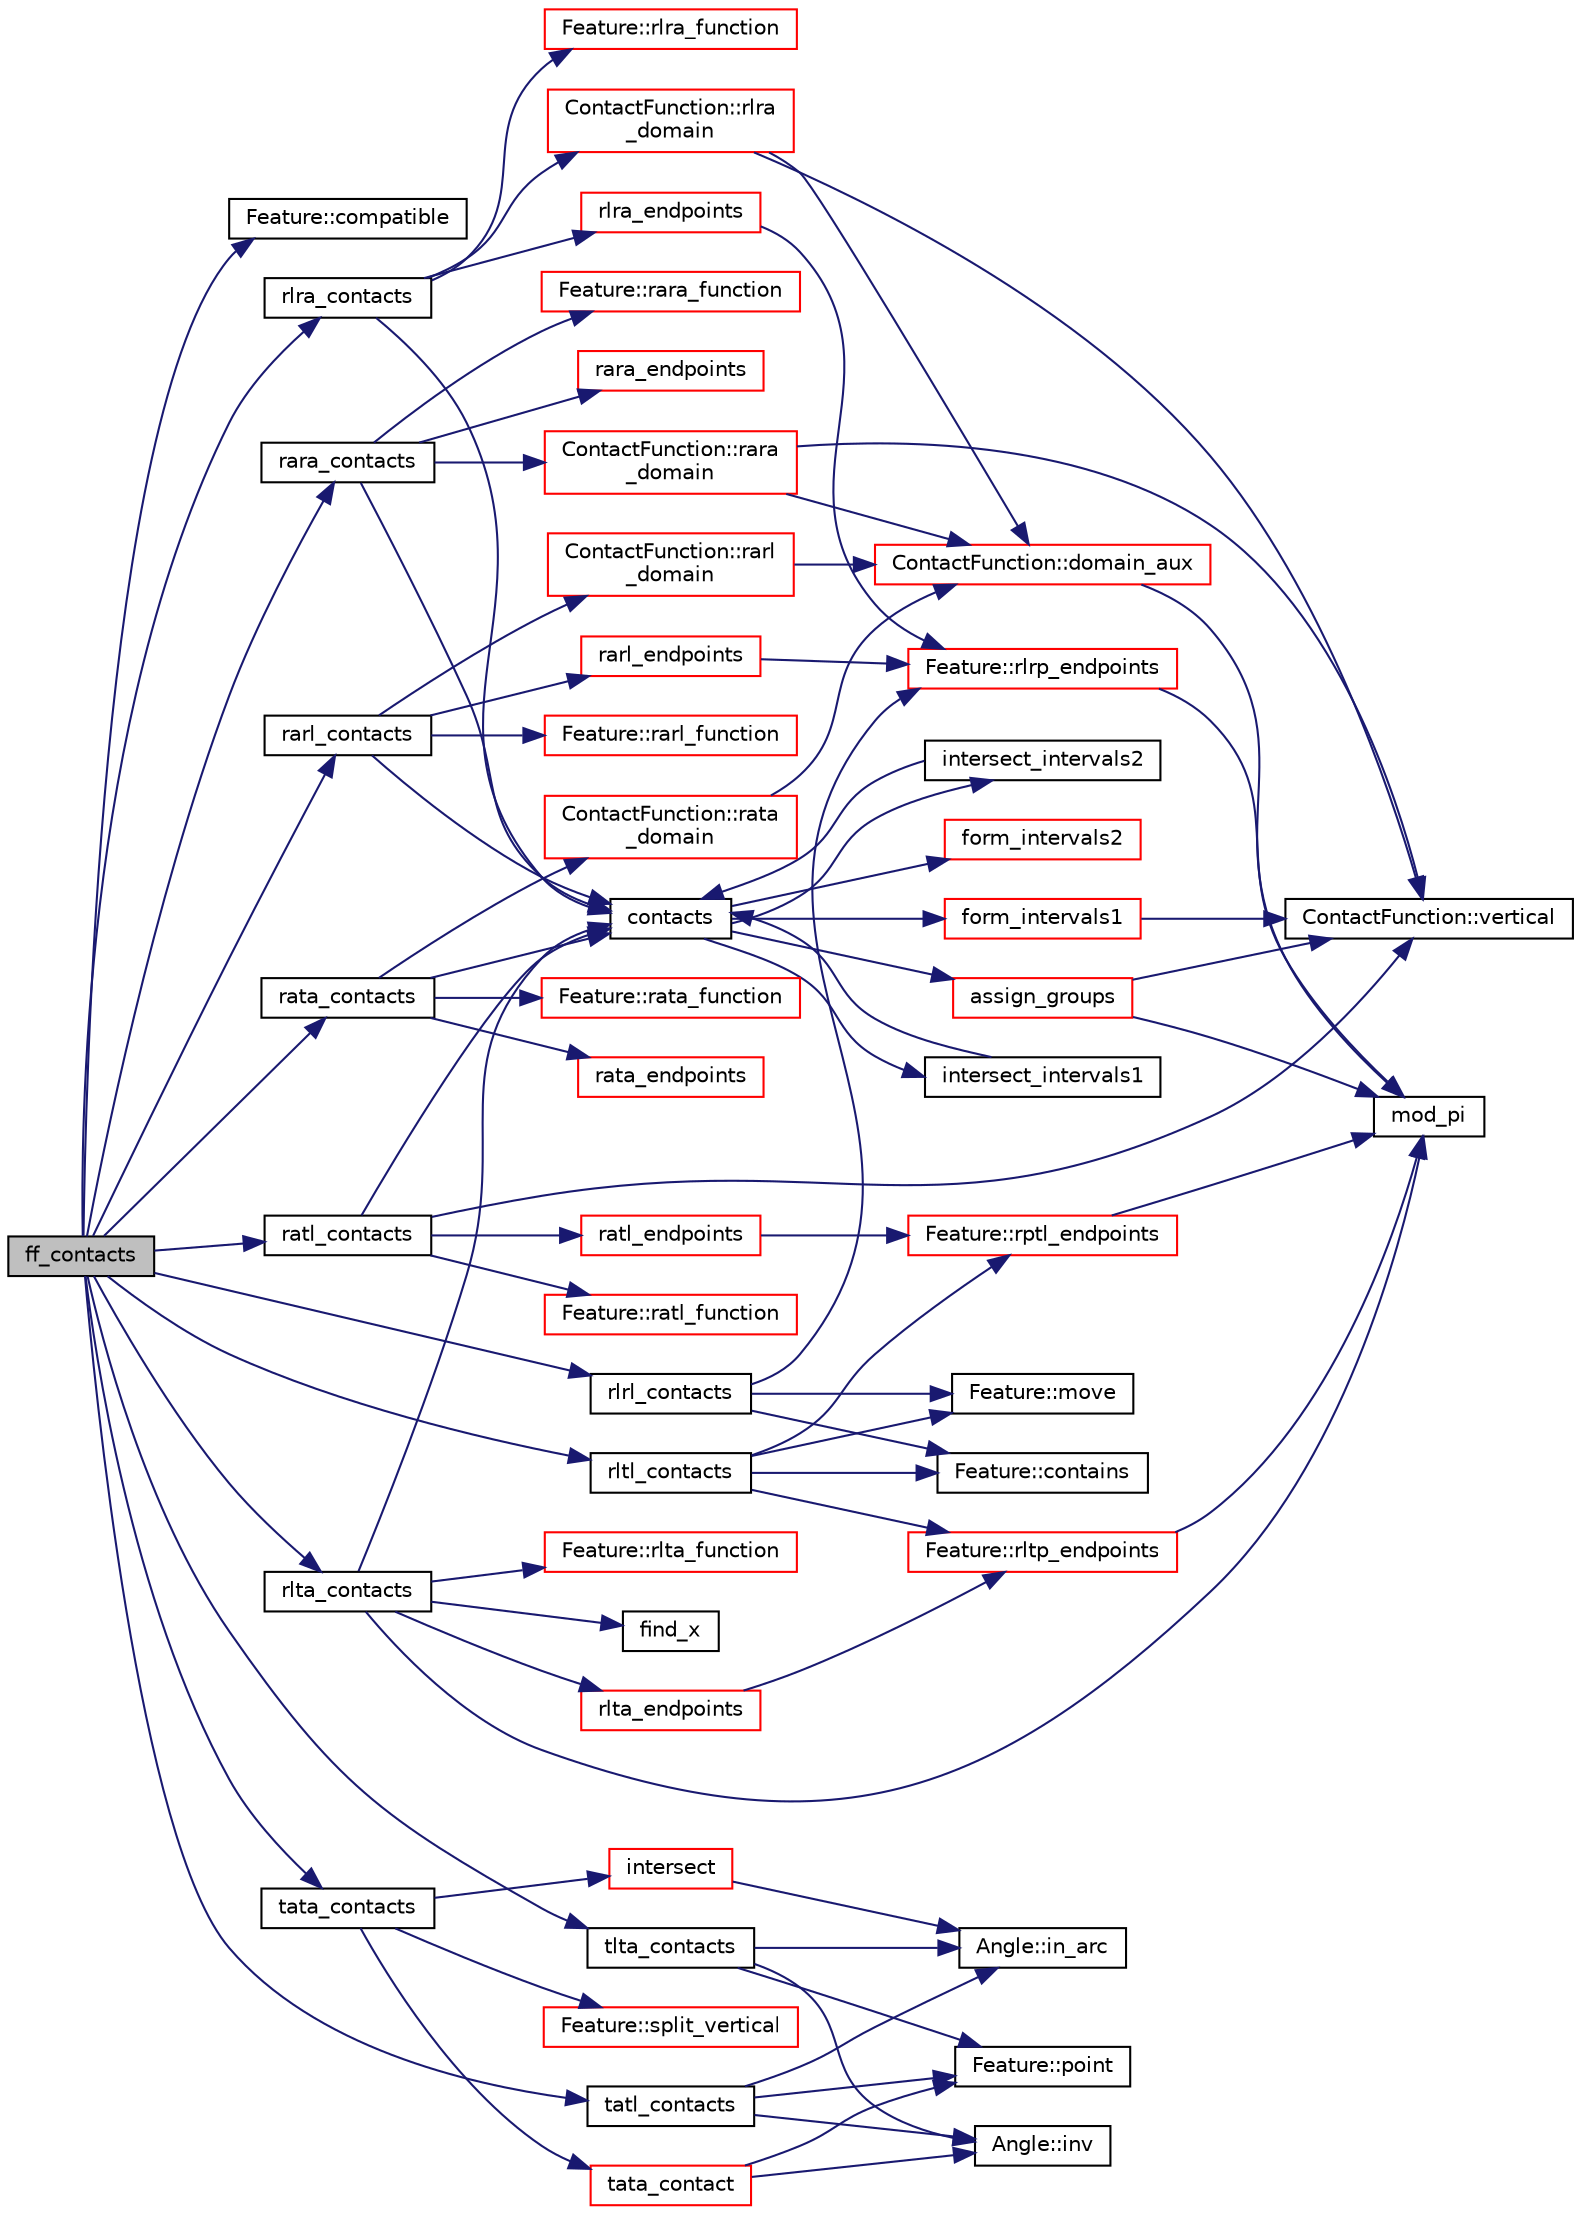 digraph "ff_contacts"
{
 // LATEX_PDF_SIZE
  edge [fontname="Helvetica",fontsize="10",labelfontname="Helvetica",labelfontsize="10"];
  node [fontname="Helvetica",fontsize="10",shape=record];
  rankdir="LR";
  Node1 [label="ff_contacts",height=0.2,width=0.4,color="black", fillcolor="grey75", style="filled", fontcolor="black",tooltip=" "];
  Node1 -> Node2 [color="midnightblue",fontsize="10",style="solid",fontname="Helvetica"];
  Node2 [label="Feature::compatible",height=0.2,width=0.4,color="black", fillcolor="white", style="filled",URL="$d7/d76/class_feature.html#a558bb7cbbf38756b664226c4033ea841",tooltip=" "];
  Node1 -> Node3 [color="midnightblue",fontsize="10",style="solid",fontname="Helvetica"];
  Node3 [label="rara_contacts",height=0.2,width=0.4,color="black", fillcolor="white", style="filled",URL="$d6/d39/cs_8_c.html#ab8e3c2493ba1d053ad71df202e6756ac",tooltip=" "];
  Node3 -> Node4 [color="midnightblue",fontsize="10",style="solid",fontname="Helvetica"];
  Node4 [label="contacts",height=0.2,width=0.4,color="black", fillcolor="white", style="filled",URL="$d6/d39/cs_8_c.html#abcd699cfbf8e64e6e6bb76bd8dda4579",tooltip=" "];
  Node4 -> Node5 [color="midnightblue",fontsize="10",style="solid",fontname="Helvetica"];
  Node5 [label="assign_groups",height=0.2,width=0.4,color="red", fillcolor="white", style="filled",URL="$d6/d39/cs_8_c.html#ae2d6005c9e2d3cb6672f64ff3126a498",tooltip=" "];
  Node5 -> Node9 [color="midnightblue",fontsize="10",style="solid",fontname="Helvetica"];
  Node9 [label="mod_pi",height=0.2,width=0.4,color="black", fillcolor="white", style="filled",URL="$d6/d39/cs_8_c.html#acbffffcb40f86b2239411252d8d40ff5",tooltip=" "];
  Node5 -> Node8 [color="midnightblue",fontsize="10",style="solid",fontname="Helvetica"];
  Node8 [label="ContactFunction::vertical",height=0.2,width=0.4,color="black", fillcolor="white", style="filled",URL="$d2/d41/class_contact_function.html#a6b900f04e431aeeca87a1fa024f5e8e0",tooltip=" "];
  Node4 -> Node11 [color="midnightblue",fontsize="10",style="solid",fontname="Helvetica"];
  Node11 [label="form_intervals1",height=0.2,width=0.4,color="red", fillcolor="white", style="filled",URL="$d6/d39/cs_8_c.html#afe96afa91adada0de2001ee6839aa644",tooltip=" "];
  Node11 -> Node8 [color="midnightblue",fontsize="10",style="solid",fontname="Helvetica"];
  Node4 -> Node19 [color="midnightblue",fontsize="10",style="solid",fontname="Helvetica"];
  Node19 [label="form_intervals2",height=0.2,width=0.4,color="red", fillcolor="white", style="filled",URL="$d6/d39/cs_8_c.html#a2398ecdadc9278929edc598f4fbbe282",tooltip=" "];
  Node4 -> Node22 [color="midnightblue",fontsize="10",style="solid",fontname="Helvetica"];
  Node22 [label="intersect_intervals1",height=0.2,width=0.4,color="black", fillcolor="white", style="filled",URL="$d6/d39/cs_8_c.html#ac754ad19af0930c2c018430a45cb7171",tooltip=" "];
  Node22 -> Node4 [color="midnightblue",fontsize="10",style="solid",fontname="Helvetica"];
  Node4 -> Node23 [color="midnightblue",fontsize="10",style="solid",fontname="Helvetica"];
  Node23 [label="intersect_intervals2",height=0.2,width=0.4,color="black", fillcolor="white", style="filled",URL="$d6/d39/cs_8_c.html#a3ca8f4a71e9d1433d3870b2c8933d580",tooltip=" "];
  Node23 -> Node4 [color="midnightblue",fontsize="10",style="solid",fontname="Helvetica"];
  Node3 -> Node24 [color="midnightblue",fontsize="10",style="solid",fontname="Helvetica"];
  Node24 [label="ContactFunction::rara\l_domain",height=0.2,width=0.4,color="red", fillcolor="white", style="filled",URL="$d2/d41/class_contact_function.html#a2fd80ae42e694f83e1e89dec7a1b0e17",tooltip=" "];
  Node24 -> Node25 [color="midnightblue",fontsize="10",style="solid",fontname="Helvetica"];
  Node25 [label="ContactFunction::domain_aux",height=0.2,width=0.4,color="red", fillcolor="white", style="filled",URL="$d2/d41/class_contact_function.html#ab440176adaec347fcb6648fafdb9ab99",tooltip=" "];
  Node25 -> Node9 [color="midnightblue",fontsize="10",style="solid",fontname="Helvetica"];
  Node24 -> Node8 [color="midnightblue",fontsize="10",style="solid",fontname="Helvetica"];
  Node3 -> Node41 [color="midnightblue",fontsize="10",style="solid",fontname="Helvetica"];
  Node41 [label="rara_endpoints",height=0.2,width=0.4,color="red", fillcolor="white", style="filled",URL="$d6/d39/cs_8_c.html#aa0616a8c1e4b2c1826577b7b36c9ea06",tooltip=" "];
  Node3 -> Node44 [color="midnightblue",fontsize="10",style="solid",fontname="Helvetica"];
  Node44 [label="Feature::rara_function",height=0.2,width=0.4,color="red", fillcolor="white", style="filled",URL="$d7/d76/class_feature.html#a0b6c841298656fc9f56f05eaaf2e7f86",tooltip=" "];
  Node1 -> Node47 [color="midnightblue",fontsize="10",style="solid",fontname="Helvetica"];
  Node47 [label="rarl_contacts",height=0.2,width=0.4,color="black", fillcolor="white", style="filled",URL="$d6/d39/cs_8_c.html#a8a1c80d67895aade92b4f545e8edceb6",tooltip=" "];
  Node47 -> Node4 [color="midnightblue",fontsize="10",style="solid",fontname="Helvetica"];
  Node47 -> Node48 [color="midnightblue",fontsize="10",style="solid",fontname="Helvetica"];
  Node48 [label="ContactFunction::rarl\l_domain",height=0.2,width=0.4,color="red", fillcolor="white", style="filled",URL="$d2/d41/class_contact_function.html#a03b784cd732d754959ad522b263ae14c",tooltip=" "];
  Node48 -> Node25 [color="midnightblue",fontsize="10",style="solid",fontname="Helvetica"];
  Node47 -> Node49 [color="midnightblue",fontsize="10",style="solid",fontname="Helvetica"];
  Node49 [label="rarl_endpoints",height=0.2,width=0.4,color="red", fillcolor="white", style="filled",URL="$d6/d39/cs_8_c.html#a0367c50a2893302e3f847b139251b27c",tooltip=" "];
  Node49 -> Node50 [color="midnightblue",fontsize="10",style="solid",fontname="Helvetica"];
  Node50 [label="Feature::rlrp_endpoints",height=0.2,width=0.4,color="red", fillcolor="white", style="filled",URL="$d7/d76/class_feature.html#a8664d65f77b8ad21f26558b8002cc274",tooltip=" "];
  Node50 -> Node9 [color="midnightblue",fontsize="10",style="solid",fontname="Helvetica"];
  Node47 -> Node51 [color="midnightblue",fontsize="10",style="solid",fontname="Helvetica"];
  Node51 [label="Feature::rarl_function",height=0.2,width=0.4,color="red", fillcolor="white", style="filled",URL="$d7/d76/class_feature.html#abe1345adadba1bc69dc51ce0fd92a68c",tooltip=" "];
  Node1 -> Node52 [color="midnightblue",fontsize="10",style="solid",fontname="Helvetica"];
  Node52 [label="rata_contacts",height=0.2,width=0.4,color="black", fillcolor="white", style="filled",URL="$d6/d39/cs_8_c.html#ad3eae846d1509643e9db0ce26bbdf93e",tooltip=" "];
  Node52 -> Node4 [color="midnightblue",fontsize="10",style="solid",fontname="Helvetica"];
  Node52 -> Node53 [color="midnightblue",fontsize="10",style="solid",fontname="Helvetica"];
  Node53 [label="ContactFunction::rata\l_domain",height=0.2,width=0.4,color="red", fillcolor="white", style="filled",URL="$d2/d41/class_contact_function.html#a32179bc7cdcce516ba549ef66216dc6a",tooltip=" "];
  Node53 -> Node25 [color="midnightblue",fontsize="10",style="solid",fontname="Helvetica"];
  Node52 -> Node54 [color="midnightblue",fontsize="10",style="solid",fontname="Helvetica"];
  Node54 [label="rata_endpoints",height=0.2,width=0.4,color="red", fillcolor="white", style="filled",URL="$d6/d39/cs_8_c.html#a627388a08957bbdc78018a4f46cda751",tooltip=" "];
  Node52 -> Node57 [color="midnightblue",fontsize="10",style="solid",fontname="Helvetica"];
  Node57 [label="Feature::rata_function",height=0.2,width=0.4,color="red", fillcolor="white", style="filled",URL="$d7/d76/class_feature.html#adfeaaaabae83c8797f67431e7d36394e",tooltip=" "];
  Node1 -> Node58 [color="midnightblue",fontsize="10",style="solid",fontname="Helvetica"];
  Node58 [label="ratl_contacts",height=0.2,width=0.4,color="black", fillcolor="white", style="filled",URL="$d6/d39/cs_8_c.html#ad81f80d6867b34ccd432d04dea44b35b",tooltip=" "];
  Node58 -> Node4 [color="midnightblue",fontsize="10",style="solid",fontname="Helvetica"];
  Node58 -> Node59 [color="midnightblue",fontsize="10",style="solid",fontname="Helvetica"];
  Node59 [label="ratl_endpoints",height=0.2,width=0.4,color="red", fillcolor="white", style="filled",URL="$d6/d39/cs_8_c.html#ad58509376186101ed0430272c23d98e4",tooltip=" "];
  Node59 -> Node60 [color="midnightblue",fontsize="10",style="solid",fontname="Helvetica"];
  Node60 [label="Feature::rptl_endpoints",height=0.2,width=0.4,color="red", fillcolor="white", style="filled",URL="$d7/d76/class_feature.html#a3b38ae0bab231acd9db0a3a10f381820",tooltip=" "];
  Node60 -> Node9 [color="midnightblue",fontsize="10",style="solid",fontname="Helvetica"];
  Node58 -> Node61 [color="midnightblue",fontsize="10",style="solid",fontname="Helvetica"];
  Node61 [label="Feature::ratl_function",height=0.2,width=0.4,color="red", fillcolor="white", style="filled",URL="$d7/d76/class_feature.html#a98f606c55ea68f45792bd57ee0be13e4",tooltip=" "];
  Node58 -> Node8 [color="midnightblue",fontsize="10",style="solid",fontname="Helvetica"];
  Node1 -> Node63 [color="midnightblue",fontsize="10",style="solid",fontname="Helvetica"];
  Node63 [label="rlra_contacts",height=0.2,width=0.4,color="black", fillcolor="white", style="filled",URL="$d6/d39/cs_8_c.html#acc5de9338a915db4b9a979b110349465",tooltip=" "];
  Node63 -> Node4 [color="midnightblue",fontsize="10",style="solid",fontname="Helvetica"];
  Node63 -> Node64 [color="midnightblue",fontsize="10",style="solid",fontname="Helvetica"];
  Node64 [label="ContactFunction::rlra\l_domain",height=0.2,width=0.4,color="red", fillcolor="white", style="filled",URL="$d2/d41/class_contact_function.html#ab57ecb247d4057e420161b401208bca7",tooltip=" "];
  Node64 -> Node25 [color="midnightblue",fontsize="10",style="solid",fontname="Helvetica"];
  Node64 -> Node8 [color="midnightblue",fontsize="10",style="solid",fontname="Helvetica"];
  Node63 -> Node65 [color="midnightblue",fontsize="10",style="solid",fontname="Helvetica"];
  Node65 [label="rlra_endpoints",height=0.2,width=0.4,color="red", fillcolor="white", style="filled",URL="$d6/d39/cs_8_c.html#a18a620b08b6fdb6ac68ea2c7ef7798da",tooltip=" "];
  Node65 -> Node50 [color="midnightblue",fontsize="10",style="solid",fontname="Helvetica"];
  Node63 -> Node66 [color="midnightblue",fontsize="10",style="solid",fontname="Helvetica"];
  Node66 [label="Feature::rlra_function",height=0.2,width=0.4,color="red", fillcolor="white", style="filled",URL="$d7/d76/class_feature.html#a82d7a9e25743ca468585c12e65d272da",tooltip=" "];
  Node1 -> Node67 [color="midnightblue",fontsize="10",style="solid",fontname="Helvetica"];
  Node67 [label="rlrl_contacts",height=0.2,width=0.4,color="black", fillcolor="white", style="filled",URL="$d6/d39/cs_8_c.html#a6b978afcb71866f0aaa35df312dfb972",tooltip=" "];
  Node67 -> Node68 [color="midnightblue",fontsize="10",style="solid",fontname="Helvetica"];
  Node68 [label="Feature::contains",height=0.2,width=0.4,color="black", fillcolor="white", style="filled",URL="$d7/d76/class_feature.html#a4e60b80e5d02075c1699667dc7000bd7",tooltip=" "];
  Node67 -> Node17 [color="midnightblue",fontsize="10",style="solid",fontname="Helvetica"];
  Node17 [label="Feature::move",height=0.2,width=0.4,color="black", fillcolor="white", style="filled",URL="$d7/d76/class_feature.html#a7b1aff4948433a26ca0425e747ab610e",tooltip=" "];
  Node67 -> Node50 [color="midnightblue",fontsize="10",style="solid",fontname="Helvetica"];
  Node1 -> Node69 [color="midnightblue",fontsize="10",style="solid",fontname="Helvetica"];
  Node69 [label="rlta_contacts",height=0.2,width=0.4,color="black", fillcolor="white", style="filled",URL="$d6/d39/cs_8_c.html#a72499d6458f504a941b6cf0e50813fe2",tooltip=" "];
  Node69 -> Node4 [color="midnightblue",fontsize="10",style="solid",fontname="Helvetica"];
  Node69 -> Node70 [color="midnightblue",fontsize="10",style="solid",fontname="Helvetica"];
  Node70 [label="find_x",height=0.2,width=0.4,color="black", fillcolor="white", style="filled",URL="$d6/d39/cs_8_c.html#af9944ce275918314db5be17f0fec7896",tooltip=" "];
  Node69 -> Node9 [color="midnightblue",fontsize="10",style="solid",fontname="Helvetica"];
  Node69 -> Node71 [color="midnightblue",fontsize="10",style="solid",fontname="Helvetica"];
  Node71 [label="rlta_endpoints",height=0.2,width=0.4,color="red", fillcolor="white", style="filled",URL="$d6/d39/cs_8_c.html#ade9af5d0b4fbeea3b70d0430b4d1dc31",tooltip=" "];
  Node71 -> Node72 [color="midnightblue",fontsize="10",style="solid",fontname="Helvetica"];
  Node72 [label="Feature::rltp_endpoints",height=0.2,width=0.4,color="red", fillcolor="white", style="filled",URL="$d7/d76/class_feature.html#a2b3b4c120d15175c21a3ab28534e4953",tooltip=" "];
  Node72 -> Node9 [color="midnightblue",fontsize="10",style="solid",fontname="Helvetica"];
  Node69 -> Node73 [color="midnightblue",fontsize="10",style="solid",fontname="Helvetica"];
  Node73 [label="Feature::rlta_function",height=0.2,width=0.4,color="red", fillcolor="white", style="filled",URL="$d7/d76/class_feature.html#ae59d7a77cb703957c55f00364037fb7a",tooltip=" "];
  Node1 -> Node74 [color="midnightblue",fontsize="10",style="solid",fontname="Helvetica"];
  Node74 [label="rltl_contacts",height=0.2,width=0.4,color="black", fillcolor="white", style="filled",URL="$d6/d39/cs_8_c.html#a37d1e7029f0a5a1e2ad141b5022079b6",tooltip=" "];
  Node74 -> Node68 [color="midnightblue",fontsize="10",style="solid",fontname="Helvetica"];
  Node74 -> Node17 [color="midnightblue",fontsize="10",style="solid",fontname="Helvetica"];
  Node74 -> Node72 [color="midnightblue",fontsize="10",style="solid",fontname="Helvetica"];
  Node74 -> Node60 [color="midnightblue",fontsize="10",style="solid",fontname="Helvetica"];
  Node1 -> Node75 [color="midnightblue",fontsize="10",style="solid",fontname="Helvetica"];
  Node75 [label="tata_contacts",height=0.2,width=0.4,color="black", fillcolor="white", style="filled",URL="$d6/d39/cs_8_c.html#afa9223aec84ebf4317e24951f9bd0b52",tooltip=" "];
  Node75 -> Node76 [color="midnightblue",fontsize="10",style="solid",fontname="Helvetica"];
  Node76 [label="intersect",height=0.2,width=0.4,color="red", fillcolor="white", style="filled",URL="$d6/d39/cs_8_c.html#afbc4c4b40c807480c0b8bb955f2bb45d",tooltip=" "];
  Node76 -> Node77 [color="midnightblue",fontsize="10",style="solid",fontname="Helvetica"];
  Node77 [label="Angle::in_arc",height=0.2,width=0.4,color="black", fillcolor="white", style="filled",URL="$d2/d39/class_angle.html#a9bfaea5dfe9608a7588b0a061f989b6c",tooltip=" "];
  Node75 -> Node79 [color="midnightblue",fontsize="10",style="solid",fontname="Helvetica"];
  Node79 [label="Feature::split_vertical",height=0.2,width=0.4,color="red", fillcolor="white", style="filled",URL="$d7/d76/class_feature.html#a9dea9cdea2175cf59e93b53cb91f66c8",tooltip=" "];
  Node75 -> Node81 [color="midnightblue",fontsize="10",style="solid",fontname="Helvetica"];
  Node81 [label="tata_contact",height=0.2,width=0.4,color="red", fillcolor="white", style="filled",URL="$d6/d39/cs_8_c.html#a09c4caa4b096a1c3aed5bb4ac5b45081",tooltip=" "];
  Node81 -> Node82 [color="midnightblue",fontsize="10",style="solid",fontname="Helvetica"];
  Node82 [label="Angle::inv",height=0.2,width=0.4,color="black", fillcolor="white", style="filled",URL="$d2/d39/class_angle.html#a89ceb8b5a8875a955f2b7b3f9397f5a1",tooltip=" "];
  Node81 -> Node83 [color="midnightblue",fontsize="10",style="solid",fontname="Helvetica"];
  Node83 [label="Feature::point",height=0.2,width=0.4,color="black", fillcolor="white", style="filled",URL="$d7/d76/class_feature.html#abcba67e3bc6674faa74c8095cb4dde8a",tooltip=" "];
  Node1 -> Node85 [color="midnightblue",fontsize="10",style="solid",fontname="Helvetica"];
  Node85 [label="tatl_contacts",height=0.2,width=0.4,color="black", fillcolor="white", style="filled",URL="$d6/d39/cs_8_c.html#a70a34d226e82bc38f0007b27e5d9eaa5",tooltip=" "];
  Node85 -> Node77 [color="midnightblue",fontsize="10",style="solid",fontname="Helvetica"];
  Node85 -> Node82 [color="midnightblue",fontsize="10",style="solid",fontname="Helvetica"];
  Node85 -> Node83 [color="midnightblue",fontsize="10",style="solid",fontname="Helvetica"];
  Node1 -> Node86 [color="midnightblue",fontsize="10",style="solid",fontname="Helvetica"];
  Node86 [label="tlta_contacts",height=0.2,width=0.4,color="black", fillcolor="white", style="filled",URL="$d6/d39/cs_8_c.html#aa01d40e53b4a3ef721fafc737e6a67a8",tooltip=" "];
  Node86 -> Node77 [color="midnightblue",fontsize="10",style="solid",fontname="Helvetica"];
  Node86 -> Node82 [color="midnightblue",fontsize="10",style="solid",fontname="Helvetica"];
  Node86 -> Node83 [color="midnightblue",fontsize="10",style="solid",fontname="Helvetica"];
}
